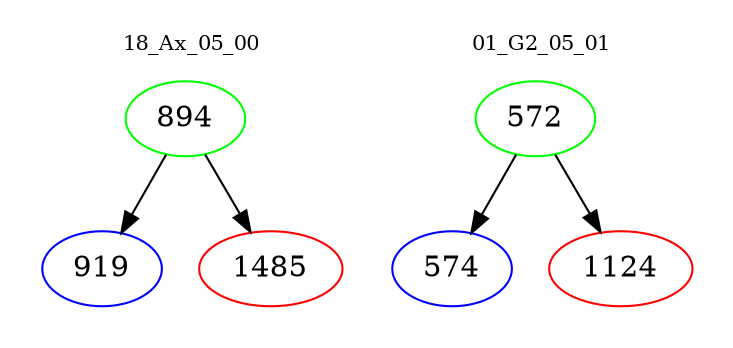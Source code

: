 digraph{
subgraph cluster_0 {
color = white
label = "18_Ax_05_00";
fontsize=10;
T0_894 [label="894", color="green"]
T0_894 -> T0_919 [color="black"]
T0_919 [label="919", color="blue"]
T0_894 -> T0_1485 [color="black"]
T0_1485 [label="1485", color="red"]
}
subgraph cluster_1 {
color = white
label = "01_G2_05_01";
fontsize=10;
T1_572 [label="572", color="green"]
T1_572 -> T1_574 [color="black"]
T1_574 [label="574", color="blue"]
T1_572 -> T1_1124 [color="black"]
T1_1124 [label="1124", color="red"]
}
}
